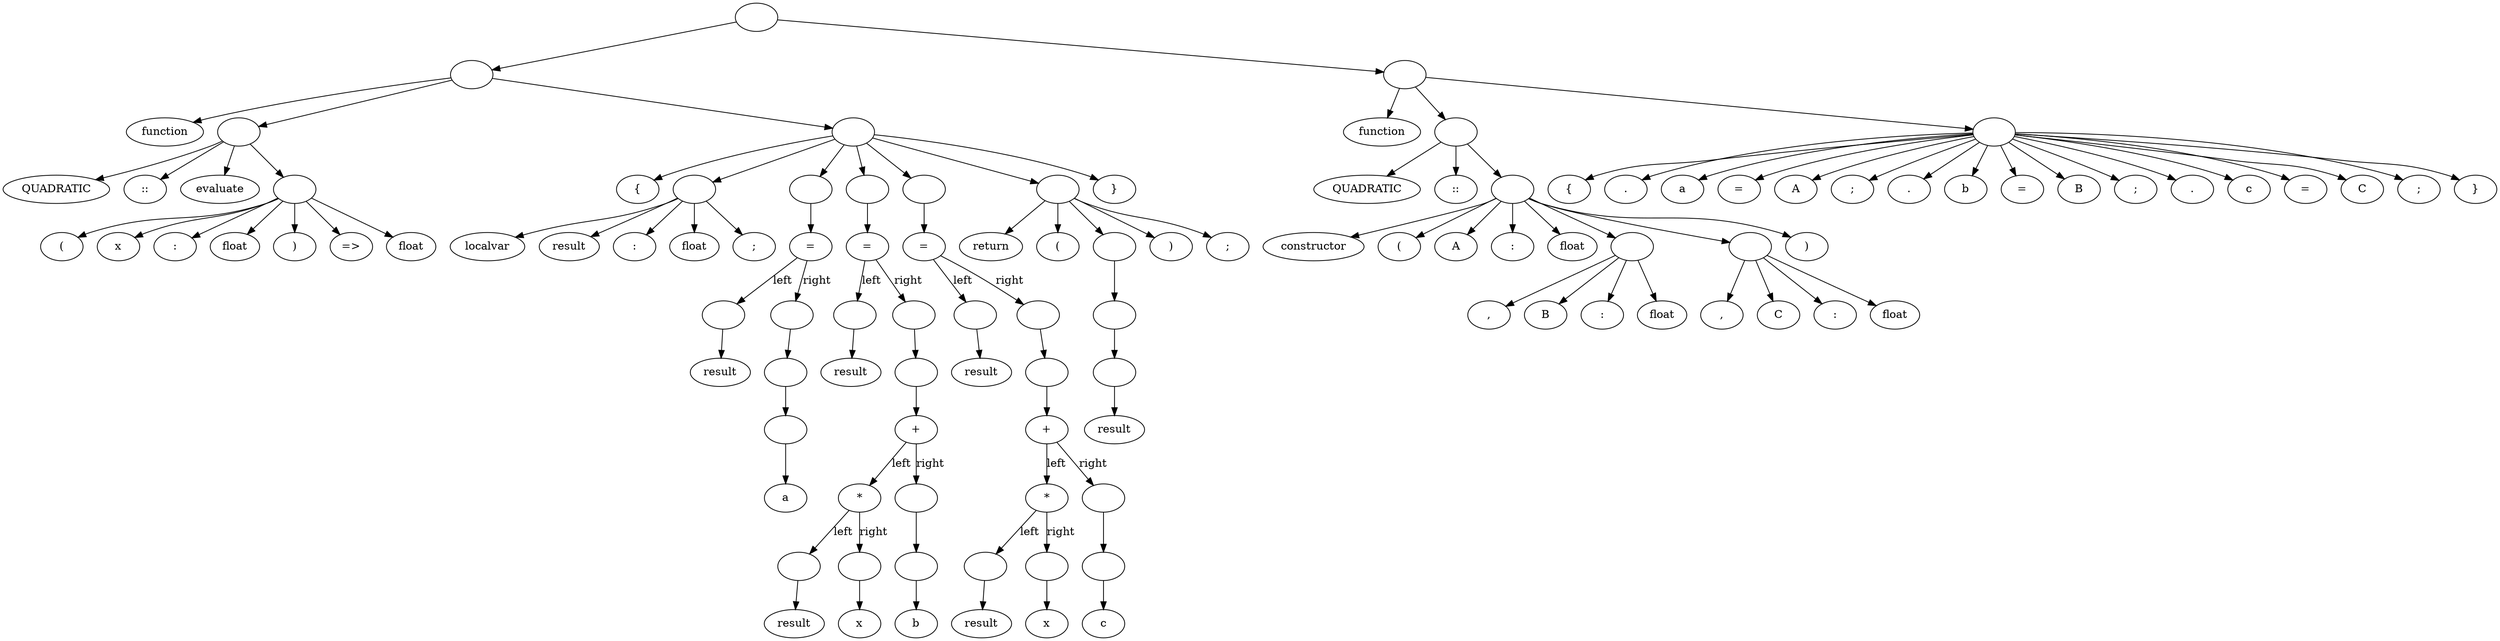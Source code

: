 digraph AST {
node55530882 [label=""]
node55530882 -> node30015890
node30015890 [label=""]
node30015890 -> node1707556
node1707556 [label="function"]
node30015890 -> node15368010
node15368010 [label=""]
node15368010 -> node4094363
node4094363 [label="QUADRATIC"]
node15368010 -> node36849274
node36849274 [label="::"]
node15368010 -> node63208015
node63208015 [label="evaluate"]
node15368010 -> node32001227
node32001227 [label=""]
node32001227 -> node19575591
node19575591 [label="("]
node32001227 -> node41962596
node41962596 [label="x"]
node32001227 -> node42119052
node42119052 [label=":"]
node32001227 -> node43527150
node43527150 [label="float"]
node32001227 -> node56200037
node56200037 [label=")"]
node32001227 -> node36038289
node36038289 [label="=>"]
node32001227 -> node55909147
node55909147 [label="float"]
node30015890 -> node33420276
node33420276 [label=""]
node33420276 -> node32347029
node32347029 [label="{"]
node33420276 -> node22687807
node22687807 [label=""]
node22687807 -> node2863675
node2863675 [label="localvar"]
node22687807 -> node25773083
node25773083 [label="result"]
node22687807 -> node30631159
node30631159 [label=":"]
node22687807 -> node7244975
node7244975 [label="float"]
node22687807 -> node65204782
node65204782 [label=";"]
node33420276 -> node49972132
node49972132 [label=""]
node49972132 -> node47096010
node47096010 [label="="]
node47096010 -> node21210914 [label="left"]
node21210914 [label=""]
node21210914 -> node56680499
node56680499 [label="result"]
node47096010 -> node40362448 [label="right"]
node40362448 [label=""]
node40362448 -> node27717712
node27717712 [label=""]
node27717712 -> node48132822
node48132822 [label=""]
node48132822 -> node30542218
node30542218 [label="a"]
node33420276 -> node6444509
node6444509 [label=""]
node6444509 -> node58000584
node58000584 [label="="]
node58000584 -> node52243212 [label="left"]
node52243212 [label=""]
node52243212 -> node426867
node426867 [label="result"]
node58000584 -> node3841804 [label="right"]
node3841804 [label=""]
node3841804 -> node34576242
node34576242 [label=""]
node34576242 -> node42750725
node42750725 [label="+"]
node42750725 -> node49212206 [label="left"]
node49212206 [label="*"]
node49212206 -> node40256670 [label="left"]
node40256670 [label=""]
node40256670 -> node26765710
node26765710 [label="result"]
node49212206 -> node39564799 [label="right"]
node39564799 [label=""]
node39564799 -> node20538874
node20538874 [label="x"]
node42750725 -> node50632145 [label="right"]
node50632145 [label=""]
node50632145 -> node53036123
node53036123 [label=""]
node53036123 -> node7563067
node7563067 [label="b"]
node33420276 -> node958745
node958745 [label=""]
node958745 -> node8628710
node8628710 [label="="]
node8628710 -> node10549531 [label="left"]
node10549531 [label=""]
node10549531 -> node27836922
node27836922 [label="result"]
node8628710 -> node49205706 [label="right"]
node49205706 [label=""]
node49205706 -> node40198173
node40198173 [label=""]
node40198173 -> node26239245
node26239245 [label="+"]
node26239245 -> node34826618 [label="left"]
node34826618 [label="*"]
node34826618 -> node45004109 [label="left"]
node45004109 [label=""]
node45004109 -> node2383799
node2383799 [label="result"]
node34826618 -> node21454193 [label="right"]
node21454193 [label=""]
node21454193 -> node58870012
node58870012 [label="x"]
node26239245 -> node60068066 [label="right"]
node60068066 [label=""]
node60068066 -> node3741682
node3741682 [label=""]
node3741682 -> node33675143
node33675143 [label="c"]
node33420276 -> node34640832
node34640832 [label=""]
node34640832 -> node43332040
node43332040 [label="return"]
node34640832 -> node54444047
node54444047 [label="("]
node34640832 -> node20234383
node20234383 [label=""]
node20234383 -> node47891719
node47891719 [label=""]
node47891719 -> node28372289
node28372289 [label=""]
node28372289 -> node54024015
node54024015 [label="result"]
node34640832 -> node16454088
node16454088 [label=")"]
node34640832 -> node13869071
node13869071 [label=";"]
node33420276 -> node57712780
node57712780 [label="}"]
node55530882 -> node49652976
node49652976 [label=""]
node49652976 -> node44223604
node44223604 [label="function"]
node49652976 -> node62468121
node62468121 [label=""]
node62468121 -> node25342185
node25342185 [label="QUADRATIC"]
node62468121 -> node26753075
node26753075 [label="::"]
node62468121 -> node39451090
node39451090 [label=""]
node39451090 -> node19515494
node19515494 [label="constructor"]
node39451090 -> node41421720
node41421720 [label="("]
node39451090 -> node37251161
node37251161 [label="A"]
node39451090 -> node66824994
node66824994 [label=":"]
node39451090 -> node64554036
node64554036 [label="float"]
node39451090 -> node44115416
node44115416 [label=""]
node44115416 -> node61494432
node61494432 [label=","]
node44115416 -> node16578980
node16578980 [label="B"]
node44115416 -> node14993092
node14993092 [label=":"]
node44115416 -> node720107
node720107 [label="float"]
node39451090 -> node6480969
node6480969 [label=""]
node6480969 -> node58328727
node58328727 [label=","]
node6480969 -> node55196503
node55196503 [label="C"]
node6480969 -> node27006480
node27006480 [label=":"]
node6480969 -> node41731733
node41731733 [label="float"]
node39451090 -> node40041277
node40041277 [label=")"]
node49652976 -> node24827179
node24827179 [label=""]
node24827179 -> node22118023
node22118023 [label="{"]
node24827179 -> node64844482
node64844482 [label="."]
node24827179 -> node46729429
node46729429 [label="a"]
node24827179 -> node17911681
node17911681 [label="="]
node24827179 -> node26987408
node26987408 [label="A"]
node24827179 -> node41560081
node41560081 [label=";"]
node24827179 -> node38496415
node38496415 [label="."]
node24827179 -> node10923418
node10923418 [label="b"]
node24827179 -> node31201899
node31201899 [label="="]
node24827179 -> node12381635
node12381635 [label="B"]
node24827179 -> node44325851
node44325851 [label=";"]
node24827179 -> node63388340
node63388340 [label="."]
node24827179 -> node33624151
node33624151 [label="c"]
node24827179 -> node34181910
node34181910 [label="="]
node24827179 -> node39201736
node39201736 [label="C"]
node24827179 -> node17271312
node17271312 [label=";"]
node24827179 -> node21224086
node21224086 [label="}"]
}
